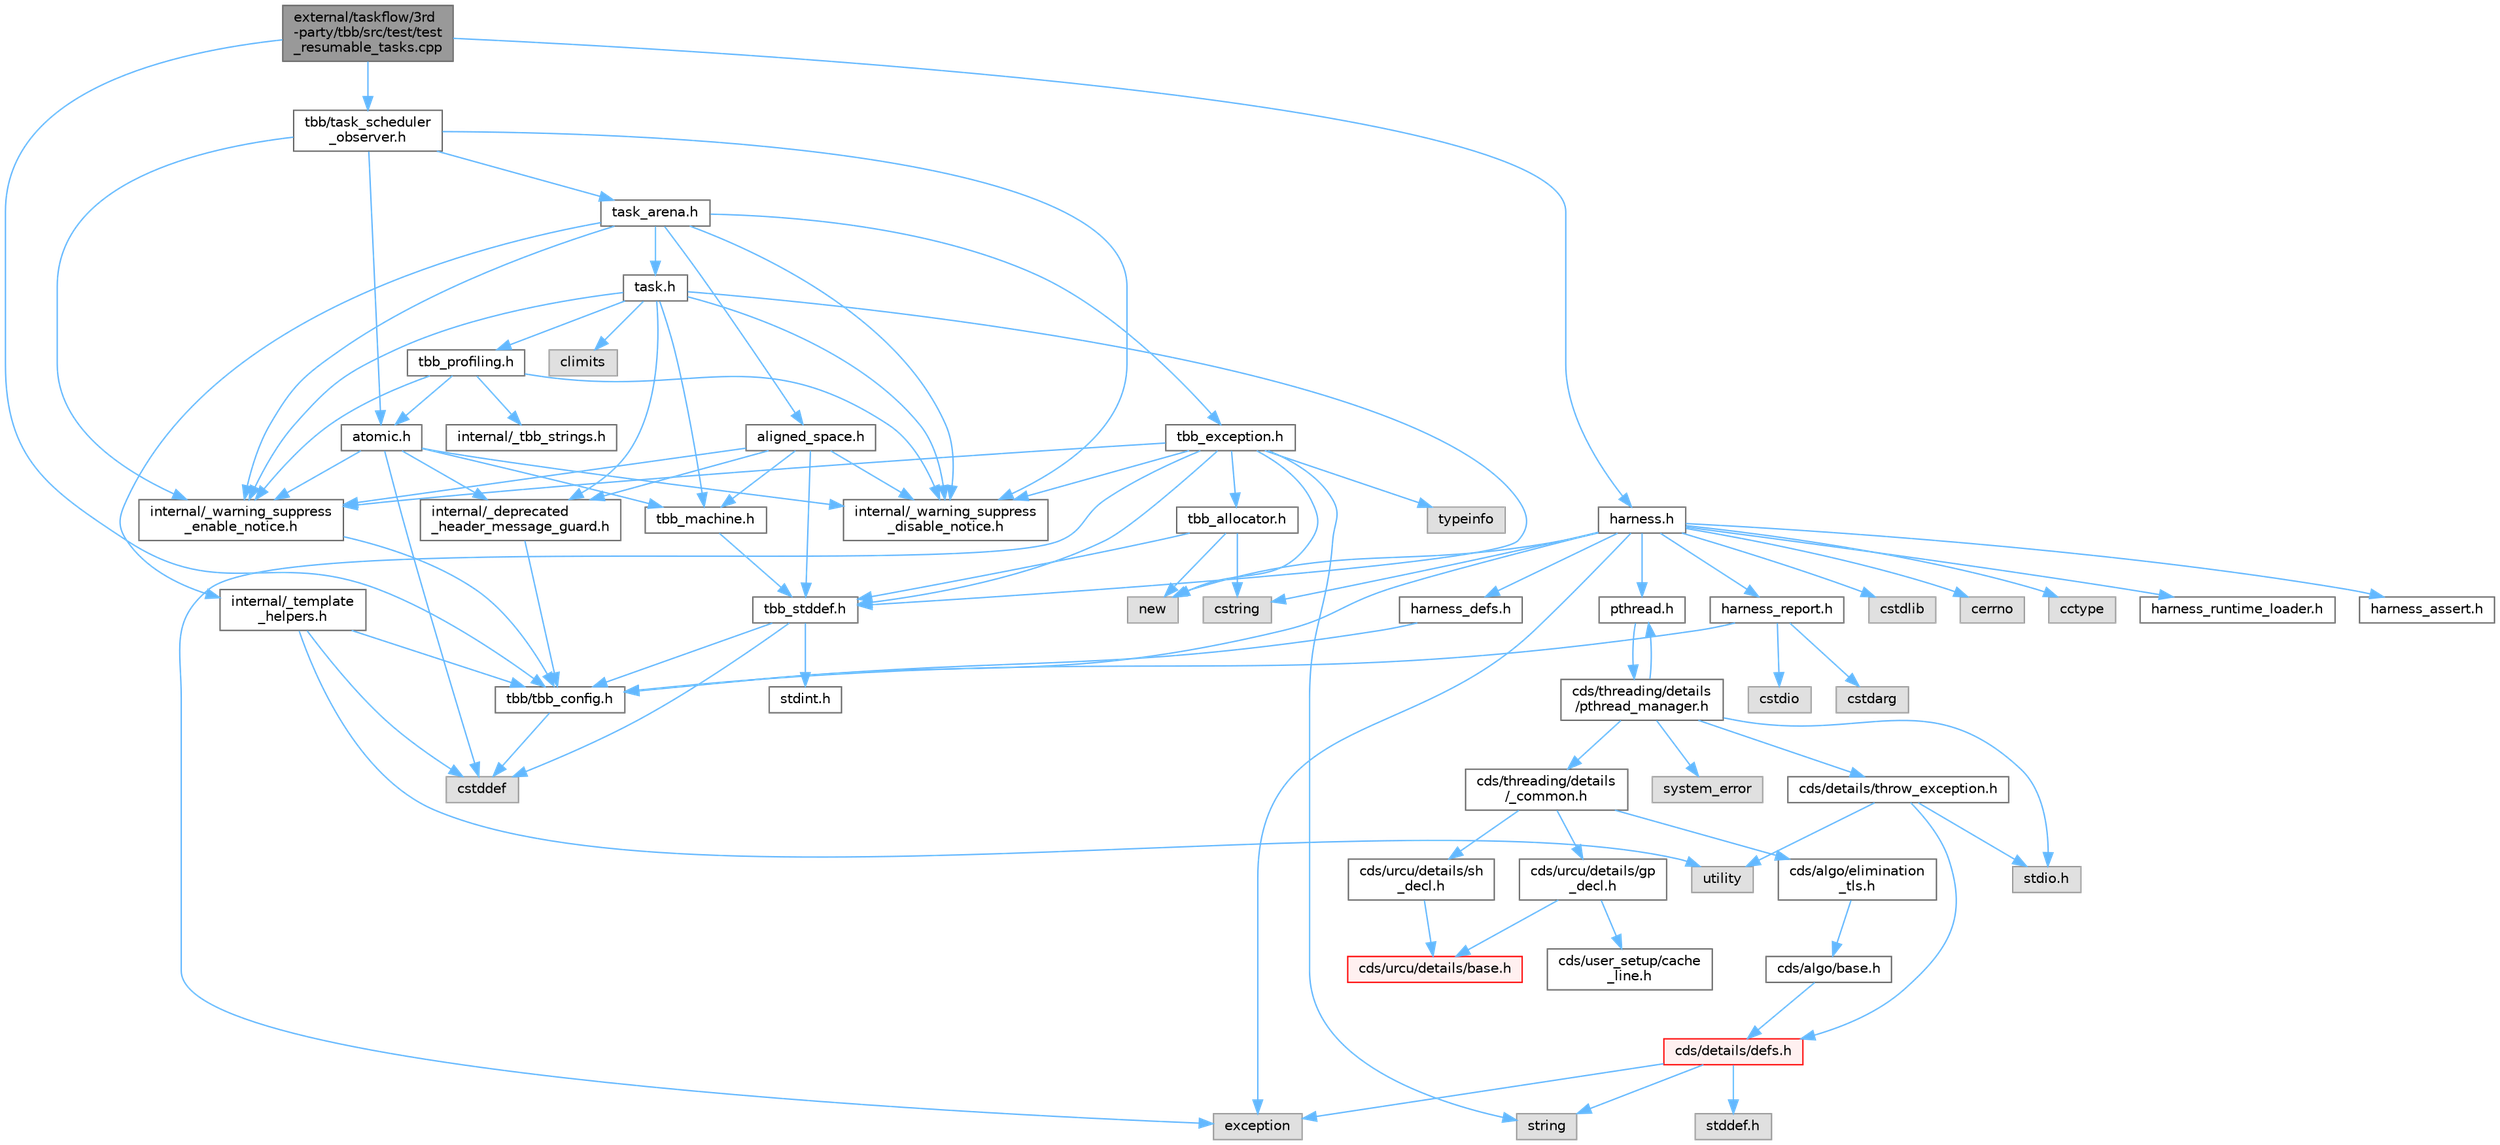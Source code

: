 digraph "external/taskflow/3rd-party/tbb/src/test/test_resumable_tasks.cpp"
{
 // LATEX_PDF_SIZE
  bgcolor="transparent";
  edge [fontname=Helvetica,fontsize=10,labelfontname=Helvetica,labelfontsize=10];
  node [fontname=Helvetica,fontsize=10,shape=box,height=0.2,width=0.4];
  Node1 [id="Node000001",label="external/taskflow/3rd\l-party/tbb/src/test/test\l_resumable_tasks.cpp",height=0.2,width=0.4,color="gray40", fillcolor="grey60", style="filled", fontcolor="black",tooltip=" "];
  Node1 -> Node2 [id="edge1_Node000001_Node000002",color="steelblue1",style="solid",tooltip=" "];
  Node2 [id="Node000002",label="tbb/tbb_config.h",height=0.2,width=0.4,color="grey40", fillcolor="white", style="filled",URL="$tbb__config_8h.html",tooltip=" "];
  Node2 -> Node3 [id="edge2_Node000002_Node000003",color="steelblue1",style="solid",tooltip=" "];
  Node3 [id="Node000003",label="cstddef",height=0.2,width=0.4,color="grey60", fillcolor="#E0E0E0", style="filled",tooltip=" "];
  Node1 -> Node4 [id="edge3_Node000001_Node000004",color="steelblue1",style="solid",tooltip=" "];
  Node4 [id="Node000004",label="tbb/task_scheduler\l_observer.h",height=0.2,width=0.4,color="grey40", fillcolor="white", style="filled",URL="$task__scheduler__observer_8h.html",tooltip=" "];
  Node4 -> Node5 [id="edge4_Node000004_Node000005",color="steelblue1",style="solid",tooltip=" "];
  Node5 [id="Node000005",label="internal/_warning_suppress\l_enable_notice.h",height=0.2,width=0.4,color="grey40", fillcolor="white", style="filled",URL="$__warning__suppress__enable__notice_8h.html",tooltip=" "];
  Node5 -> Node2 [id="edge5_Node000005_Node000002",color="steelblue1",style="solid",tooltip=" "];
  Node4 -> Node6 [id="edge6_Node000004_Node000006",color="steelblue1",style="solid",tooltip=" "];
  Node6 [id="Node000006",label="atomic.h",height=0.2,width=0.4,color="grey40", fillcolor="white", style="filled",URL="$external_2taskflow_23rd-party_2tbb_2include_2tbb_2atomic_8h.html",tooltip=" "];
  Node6 -> Node7 [id="edge7_Node000006_Node000007",color="steelblue1",style="solid",tooltip=" "];
  Node7 [id="Node000007",label="internal/_deprecated\l_header_message_guard.h",height=0.2,width=0.4,color="grey40", fillcolor="white", style="filled",URL="$__deprecated__header__message__guard_8h.html",tooltip=" "];
  Node7 -> Node2 [id="edge8_Node000007_Node000002",color="steelblue1",style="solid",tooltip=" "];
  Node6 -> Node5 [id="edge9_Node000006_Node000005",color="steelblue1",style="solid",tooltip=" "];
  Node6 -> Node3 [id="edge10_Node000006_Node000003",color="steelblue1",style="solid",tooltip=" "];
  Node6 -> Node8 [id="edge11_Node000006_Node000008",color="steelblue1",style="solid",tooltip=" "];
  Node8 [id="Node000008",label="tbb_machine.h",height=0.2,width=0.4,color="grey40", fillcolor="white", style="filled",URL="$tbb__machine_8h.html",tooltip=" "];
  Node8 -> Node9 [id="edge12_Node000008_Node000009",color="steelblue1",style="solid",tooltip=" "];
  Node9 [id="Node000009",label="tbb_stddef.h",height=0.2,width=0.4,color="grey40", fillcolor="white", style="filled",URL="$tbb__stddef_8h.html",tooltip=" "];
  Node9 -> Node2 [id="edge13_Node000009_Node000002",color="steelblue1",style="solid",tooltip=" "];
  Node9 -> Node3 [id="edge14_Node000009_Node000003",color="steelblue1",style="solid",tooltip=" "];
  Node9 -> Node10 [id="edge15_Node000009_Node000010",color="steelblue1",style="solid",tooltip=" "];
  Node10 [id="Node000010",label="stdint.h",height=0.2,width=0.4,color="grey40", fillcolor="white", style="filled",URL="$stdint_8h.html",tooltip=" "];
  Node6 -> Node11 [id="edge16_Node000006_Node000011",color="steelblue1",style="solid",tooltip=" "];
  Node11 [id="Node000011",label="internal/_warning_suppress\l_disable_notice.h",height=0.2,width=0.4,color="grey40", fillcolor="white", style="filled",URL="$__warning__suppress__disable__notice_8h.html",tooltip=" "];
  Node4 -> Node12 [id="edge17_Node000004_Node000012",color="steelblue1",style="solid",tooltip=" "];
  Node12 [id="Node000012",label="task_arena.h",height=0.2,width=0.4,color="grey40", fillcolor="white", style="filled",URL="$task__arena_8h.html",tooltip=" "];
  Node12 -> Node5 [id="edge18_Node000012_Node000005",color="steelblue1",style="solid",tooltip=" "];
  Node12 -> Node13 [id="edge19_Node000012_Node000013",color="steelblue1",style="solid",tooltip=" "];
  Node13 [id="Node000013",label="task.h",height=0.2,width=0.4,color="grey40", fillcolor="white", style="filled",URL="$task_8h.html",tooltip=" "];
  Node13 -> Node7 [id="edge20_Node000013_Node000007",color="steelblue1",style="solid",tooltip=" "];
  Node13 -> Node5 [id="edge21_Node000013_Node000005",color="steelblue1",style="solid",tooltip=" "];
  Node13 -> Node9 [id="edge22_Node000013_Node000009",color="steelblue1",style="solid",tooltip=" "];
  Node13 -> Node8 [id="edge23_Node000013_Node000008",color="steelblue1",style="solid",tooltip=" "];
  Node13 -> Node14 [id="edge24_Node000013_Node000014",color="steelblue1",style="solid",tooltip=" "];
  Node14 [id="Node000014",label="tbb_profiling.h",height=0.2,width=0.4,color="grey40", fillcolor="white", style="filled",URL="$tbb__profiling_8h.html",tooltip=" "];
  Node14 -> Node5 [id="edge25_Node000014_Node000005",color="steelblue1",style="solid",tooltip=" "];
  Node14 -> Node15 [id="edge26_Node000014_Node000015",color="steelblue1",style="solid",tooltip=" "];
  Node15 [id="Node000015",label="internal/_tbb_strings.h",height=0.2,width=0.4,color="grey40", fillcolor="white", style="filled",URL="$__tbb__strings_8h.html",tooltip=" "];
  Node14 -> Node6 [id="edge27_Node000014_Node000006",color="steelblue1",style="solid",tooltip=" "];
  Node14 -> Node11 [id="edge28_Node000014_Node000011",color="steelblue1",style="solid",tooltip=" "];
  Node13 -> Node16 [id="edge29_Node000013_Node000016",color="steelblue1",style="solid",tooltip=" "];
  Node16 [id="Node000016",label="climits",height=0.2,width=0.4,color="grey60", fillcolor="#E0E0E0", style="filled",tooltip=" "];
  Node13 -> Node11 [id="edge30_Node000013_Node000011",color="steelblue1",style="solid",tooltip=" "];
  Node12 -> Node17 [id="edge31_Node000012_Node000017",color="steelblue1",style="solid",tooltip=" "];
  Node17 [id="Node000017",label="tbb_exception.h",height=0.2,width=0.4,color="grey40", fillcolor="white", style="filled",URL="$tbb__exception_8h.html",tooltip=" "];
  Node17 -> Node5 [id="edge32_Node000017_Node000005",color="steelblue1",style="solid",tooltip=" "];
  Node17 -> Node9 [id="edge33_Node000017_Node000009",color="steelblue1",style="solid",tooltip=" "];
  Node17 -> Node18 [id="edge34_Node000017_Node000018",color="steelblue1",style="solid",tooltip=" "];
  Node18 [id="Node000018",label="exception",height=0.2,width=0.4,color="grey60", fillcolor="#E0E0E0", style="filled",tooltip=" "];
  Node17 -> Node19 [id="edge35_Node000017_Node000019",color="steelblue1",style="solid",tooltip=" "];
  Node19 [id="Node000019",label="new",height=0.2,width=0.4,color="grey60", fillcolor="#E0E0E0", style="filled",tooltip=" "];
  Node17 -> Node20 [id="edge36_Node000017_Node000020",color="steelblue1",style="solid",tooltip=" "];
  Node20 [id="Node000020",label="string",height=0.2,width=0.4,color="grey60", fillcolor="#E0E0E0", style="filled",tooltip=" "];
  Node17 -> Node21 [id="edge37_Node000017_Node000021",color="steelblue1",style="solid",tooltip=" "];
  Node21 [id="Node000021",label="tbb_allocator.h",height=0.2,width=0.4,color="grey40", fillcolor="white", style="filled",URL="$tbb__allocator_8h.html",tooltip=" "];
  Node21 -> Node9 [id="edge38_Node000021_Node000009",color="steelblue1",style="solid",tooltip=" "];
  Node21 -> Node19 [id="edge39_Node000021_Node000019",color="steelblue1",style="solid",tooltip=" "];
  Node21 -> Node22 [id="edge40_Node000021_Node000022",color="steelblue1",style="solid",tooltip=" "];
  Node22 [id="Node000022",label="cstring",height=0.2,width=0.4,color="grey60", fillcolor="#E0E0E0", style="filled",tooltip=" "];
  Node17 -> Node23 [id="edge41_Node000017_Node000023",color="steelblue1",style="solid",tooltip=" "];
  Node23 [id="Node000023",label="typeinfo",height=0.2,width=0.4,color="grey60", fillcolor="#E0E0E0", style="filled",tooltip=" "];
  Node17 -> Node11 [id="edge42_Node000017_Node000011",color="steelblue1",style="solid",tooltip=" "];
  Node12 -> Node24 [id="edge43_Node000012_Node000024",color="steelblue1",style="solid",tooltip=" "];
  Node24 [id="Node000024",label="internal/_template\l_helpers.h",height=0.2,width=0.4,color="grey40", fillcolor="white", style="filled",URL="$__template__helpers_8h.html",tooltip=" "];
  Node24 -> Node25 [id="edge44_Node000024_Node000025",color="steelblue1",style="solid",tooltip=" "];
  Node25 [id="Node000025",label="utility",height=0.2,width=0.4,color="grey60", fillcolor="#E0E0E0", style="filled",tooltip=" "];
  Node24 -> Node3 [id="edge45_Node000024_Node000003",color="steelblue1",style="solid",tooltip=" "];
  Node24 -> Node2 [id="edge46_Node000024_Node000002",color="steelblue1",style="solid",tooltip=" "];
  Node12 -> Node26 [id="edge47_Node000012_Node000026",color="steelblue1",style="solid",tooltip=" "];
  Node26 [id="Node000026",label="aligned_space.h",height=0.2,width=0.4,color="grey40", fillcolor="white", style="filled",URL="$aligned__space_8h.html",tooltip=" "];
  Node26 -> Node7 [id="edge48_Node000026_Node000007",color="steelblue1",style="solid",tooltip=" "];
  Node26 -> Node5 [id="edge49_Node000026_Node000005",color="steelblue1",style="solid",tooltip=" "];
  Node26 -> Node9 [id="edge50_Node000026_Node000009",color="steelblue1",style="solid",tooltip=" "];
  Node26 -> Node8 [id="edge51_Node000026_Node000008",color="steelblue1",style="solid",tooltip=" "];
  Node26 -> Node11 [id="edge52_Node000026_Node000011",color="steelblue1",style="solid",tooltip=" "];
  Node12 -> Node11 [id="edge53_Node000012_Node000011",color="steelblue1",style="solid",tooltip=" "];
  Node4 -> Node11 [id="edge54_Node000004_Node000011",color="steelblue1",style="solid",tooltip=" "];
  Node1 -> Node27 [id="edge55_Node000001_Node000027",color="steelblue1",style="solid",tooltip=" "];
  Node27 [id="Node000027",label="harness.h",height=0.2,width=0.4,color="grey40", fillcolor="white", style="filled",URL="$harness_8h.html",tooltip=" "];
  Node27 -> Node2 [id="edge56_Node000027_Node000002",color="steelblue1",style="solid",tooltip=" "];
  Node27 -> Node28 [id="edge57_Node000027_Node000028",color="steelblue1",style="solid",tooltip=" "];
  Node28 [id="Node000028",label="harness_defs.h",height=0.2,width=0.4,color="grey40", fillcolor="white", style="filled",URL="$harness__defs_8h.html",tooltip=" "];
  Node28 -> Node2 [id="edge58_Node000028_Node000002",color="steelblue1",style="solid",tooltip=" "];
  Node27 -> Node29 [id="edge59_Node000027_Node000029",color="steelblue1",style="solid",tooltip=" "];
  Node29 [id="Node000029",label="cstdlib",height=0.2,width=0.4,color="grey60", fillcolor="#E0E0E0", style="filled",tooltip=" "];
  Node27 -> Node22 [id="edge60_Node000027_Node000022",color="steelblue1",style="solid",tooltip=" "];
  Node27 -> Node30 [id="edge61_Node000027_Node000030",color="steelblue1",style="solid",tooltip=" "];
  Node30 [id="Node000030",label="cerrno",height=0.2,width=0.4,color="grey60", fillcolor="#E0E0E0", style="filled",tooltip=" "];
  Node27 -> Node31 [id="edge62_Node000027_Node000031",color="steelblue1",style="solid",tooltip=" "];
  Node31 [id="Node000031",label="cctype",height=0.2,width=0.4,color="grey60", fillcolor="#E0E0E0", style="filled",tooltip=" "];
  Node27 -> Node19 [id="edge63_Node000027_Node000019",color="steelblue1",style="solid",tooltip=" "];
  Node27 -> Node32 [id="edge64_Node000027_Node000032",color="steelblue1",style="solid",tooltip=" "];
  Node32 [id="Node000032",label="pthread.h",height=0.2,width=0.4,color="grey40", fillcolor="white", style="filled",URL="$pthread_8h.html",tooltip=" "];
  Node32 -> Node33 [id="edge65_Node000032_Node000033",color="steelblue1",style="solid",tooltip=" "];
  Node33 [id="Node000033",label="cds/threading/details\l/pthread_manager.h",height=0.2,width=0.4,color="grey40", fillcolor="white", style="filled",URL="$pthread__manager_8h.html",tooltip=" "];
  Node33 -> Node34 [id="edge66_Node000033_Node000034",color="steelblue1",style="solid",tooltip=" "];
  Node34 [id="Node000034",label="system_error",height=0.2,width=0.4,color="grey60", fillcolor="#E0E0E0", style="filled",tooltip=" "];
  Node33 -> Node35 [id="edge67_Node000033_Node000035",color="steelblue1",style="solid",tooltip=" "];
  Node35 [id="Node000035",label="stdio.h",height=0.2,width=0.4,color="grey60", fillcolor="#E0E0E0", style="filled",tooltip=" "];
  Node33 -> Node32 [id="edge68_Node000033_Node000032",color="steelblue1",style="solid",tooltip=" "];
  Node33 -> Node36 [id="edge69_Node000033_Node000036",color="steelblue1",style="solid",tooltip=" "];
  Node36 [id="Node000036",label="cds/threading/details\l/_common.h",height=0.2,width=0.4,color="grey40", fillcolor="white", style="filled",URL="$__common_8h.html",tooltip=" "];
  Node36 -> Node37 [id="edge70_Node000036_Node000037",color="steelblue1",style="solid",tooltip=" "];
  Node37 [id="Node000037",label="cds/urcu/details/gp\l_decl.h",height=0.2,width=0.4,color="grey40", fillcolor="white", style="filled",URL="$gp__decl_8h.html",tooltip=" "];
  Node37 -> Node38 [id="edge71_Node000037_Node000038",color="steelblue1",style="solid",tooltip=" "];
  Node38 [id="Node000038",label="cds/urcu/details/base.h",height=0.2,width=0.4,color="red", fillcolor="#FFF0F0", style="filled",URL="$external_2libcds_2cds_2urcu_2details_2base_8h.html",tooltip=" "];
  Node37 -> Node51 [id="edge72_Node000037_Node000051",color="steelblue1",style="solid",tooltip=" "];
  Node51 [id="Node000051",label="cds/user_setup/cache\l_line.h",height=0.2,width=0.4,color="grey40", fillcolor="white", style="filled",URL="$cache__line_8h.html",tooltip="Cache-line size definition"];
  Node36 -> Node72 [id="edge73_Node000036_Node000072",color="steelblue1",style="solid",tooltip=" "];
  Node72 [id="Node000072",label="cds/urcu/details/sh\l_decl.h",height=0.2,width=0.4,color="grey40", fillcolor="white", style="filled",URL="$sh__decl_8h.html",tooltip=" "];
  Node72 -> Node38 [id="edge74_Node000072_Node000038",color="steelblue1",style="solid",tooltip=" "];
  Node36 -> Node73 [id="edge75_Node000036_Node000073",color="steelblue1",style="solid",tooltip=" "];
  Node73 [id="Node000073",label="cds/algo/elimination\l_tls.h",height=0.2,width=0.4,color="grey40", fillcolor="white", style="filled",URL="$elimination__tls_8h.html",tooltip=" "];
  Node73 -> Node74 [id="edge76_Node000073_Node000074",color="steelblue1",style="solid",tooltip=" "];
  Node74 [id="Node000074",label="cds/algo/base.h",height=0.2,width=0.4,color="grey40", fillcolor="white", style="filled",URL="$external_2libcds_2cds_2algo_2base_8h.html",tooltip=" "];
  Node74 -> Node40 [id="edge77_Node000074_Node000040",color="steelblue1",style="solid",tooltip=" "];
  Node40 [id="Node000040",label="cds/details/defs.h",height=0.2,width=0.4,color="red", fillcolor="#FFF0F0", style="filled",URL="$details_2defs_8h.html",tooltip=" "];
  Node40 -> Node41 [id="edge78_Node000040_Node000041",color="steelblue1",style="solid",tooltip=" "];
  Node41 [id="Node000041",label="stddef.h",height=0.2,width=0.4,color="grey60", fillcolor="#E0E0E0", style="filled",tooltip=" "];
  Node40 -> Node18 [id="edge79_Node000040_Node000018",color="steelblue1",style="solid",tooltip=" "];
  Node40 -> Node20 [id="edge80_Node000040_Node000020",color="steelblue1",style="solid",tooltip=" "];
  Node33 -> Node67 [id="edge81_Node000033_Node000067",color="steelblue1",style="solid",tooltip=" "];
  Node67 [id="Node000067",label="cds/details/throw_exception.h",height=0.2,width=0.4,color="grey40", fillcolor="white", style="filled",URL="$throw__exception_8h.html",tooltip=" "];
  Node67 -> Node40 [id="edge82_Node000067_Node000040",color="steelblue1",style="solid",tooltip=" "];
  Node67 -> Node35 [id="edge83_Node000067_Node000035",color="steelblue1",style="solid",tooltip=" "];
  Node67 -> Node25 [id="edge84_Node000067_Node000025",color="steelblue1",style="solid",tooltip=" "];
  Node27 -> Node75 [id="edge85_Node000027_Node000075",color="steelblue1",style="solid",tooltip=" "];
  Node75 [id="Node000075",label="harness_runtime_loader.h",height=0.2,width=0.4,color="grey40", fillcolor="white", style="filled",URL="$harness__runtime__loader_8h.html",tooltip=" "];
  Node27 -> Node76 [id="edge86_Node000027_Node000076",color="steelblue1",style="solid",tooltip=" "];
  Node76 [id="Node000076",label="harness_report.h",height=0.2,width=0.4,color="grey40", fillcolor="white", style="filled",URL="$harness__report_8h.html",tooltip=" "];
  Node76 -> Node77 [id="edge87_Node000076_Node000077",color="steelblue1",style="solid",tooltip=" "];
  Node77 [id="Node000077",label="cstdio",height=0.2,width=0.4,color="grey60", fillcolor="#E0E0E0", style="filled",tooltip=" "];
  Node76 -> Node78 [id="edge88_Node000076_Node000078",color="steelblue1",style="solid",tooltip=" "];
  Node78 [id="Node000078",label="cstdarg",height=0.2,width=0.4,color="grey60", fillcolor="#E0E0E0", style="filled",tooltip=" "];
  Node76 -> Node2 [id="edge89_Node000076_Node000002",color="steelblue1",style="solid",tooltip=" "];
  Node27 -> Node18 [id="edge90_Node000027_Node000018",color="steelblue1",style="solid",tooltip=" "];
  Node27 -> Node79 [id="edge91_Node000027_Node000079",color="steelblue1",style="solid",tooltip=" "];
  Node79 [id="Node000079",label="harness_assert.h",height=0.2,width=0.4,color="grey40", fillcolor="white", style="filled",URL="$harness__assert_8h.html",tooltip=" "];
}
